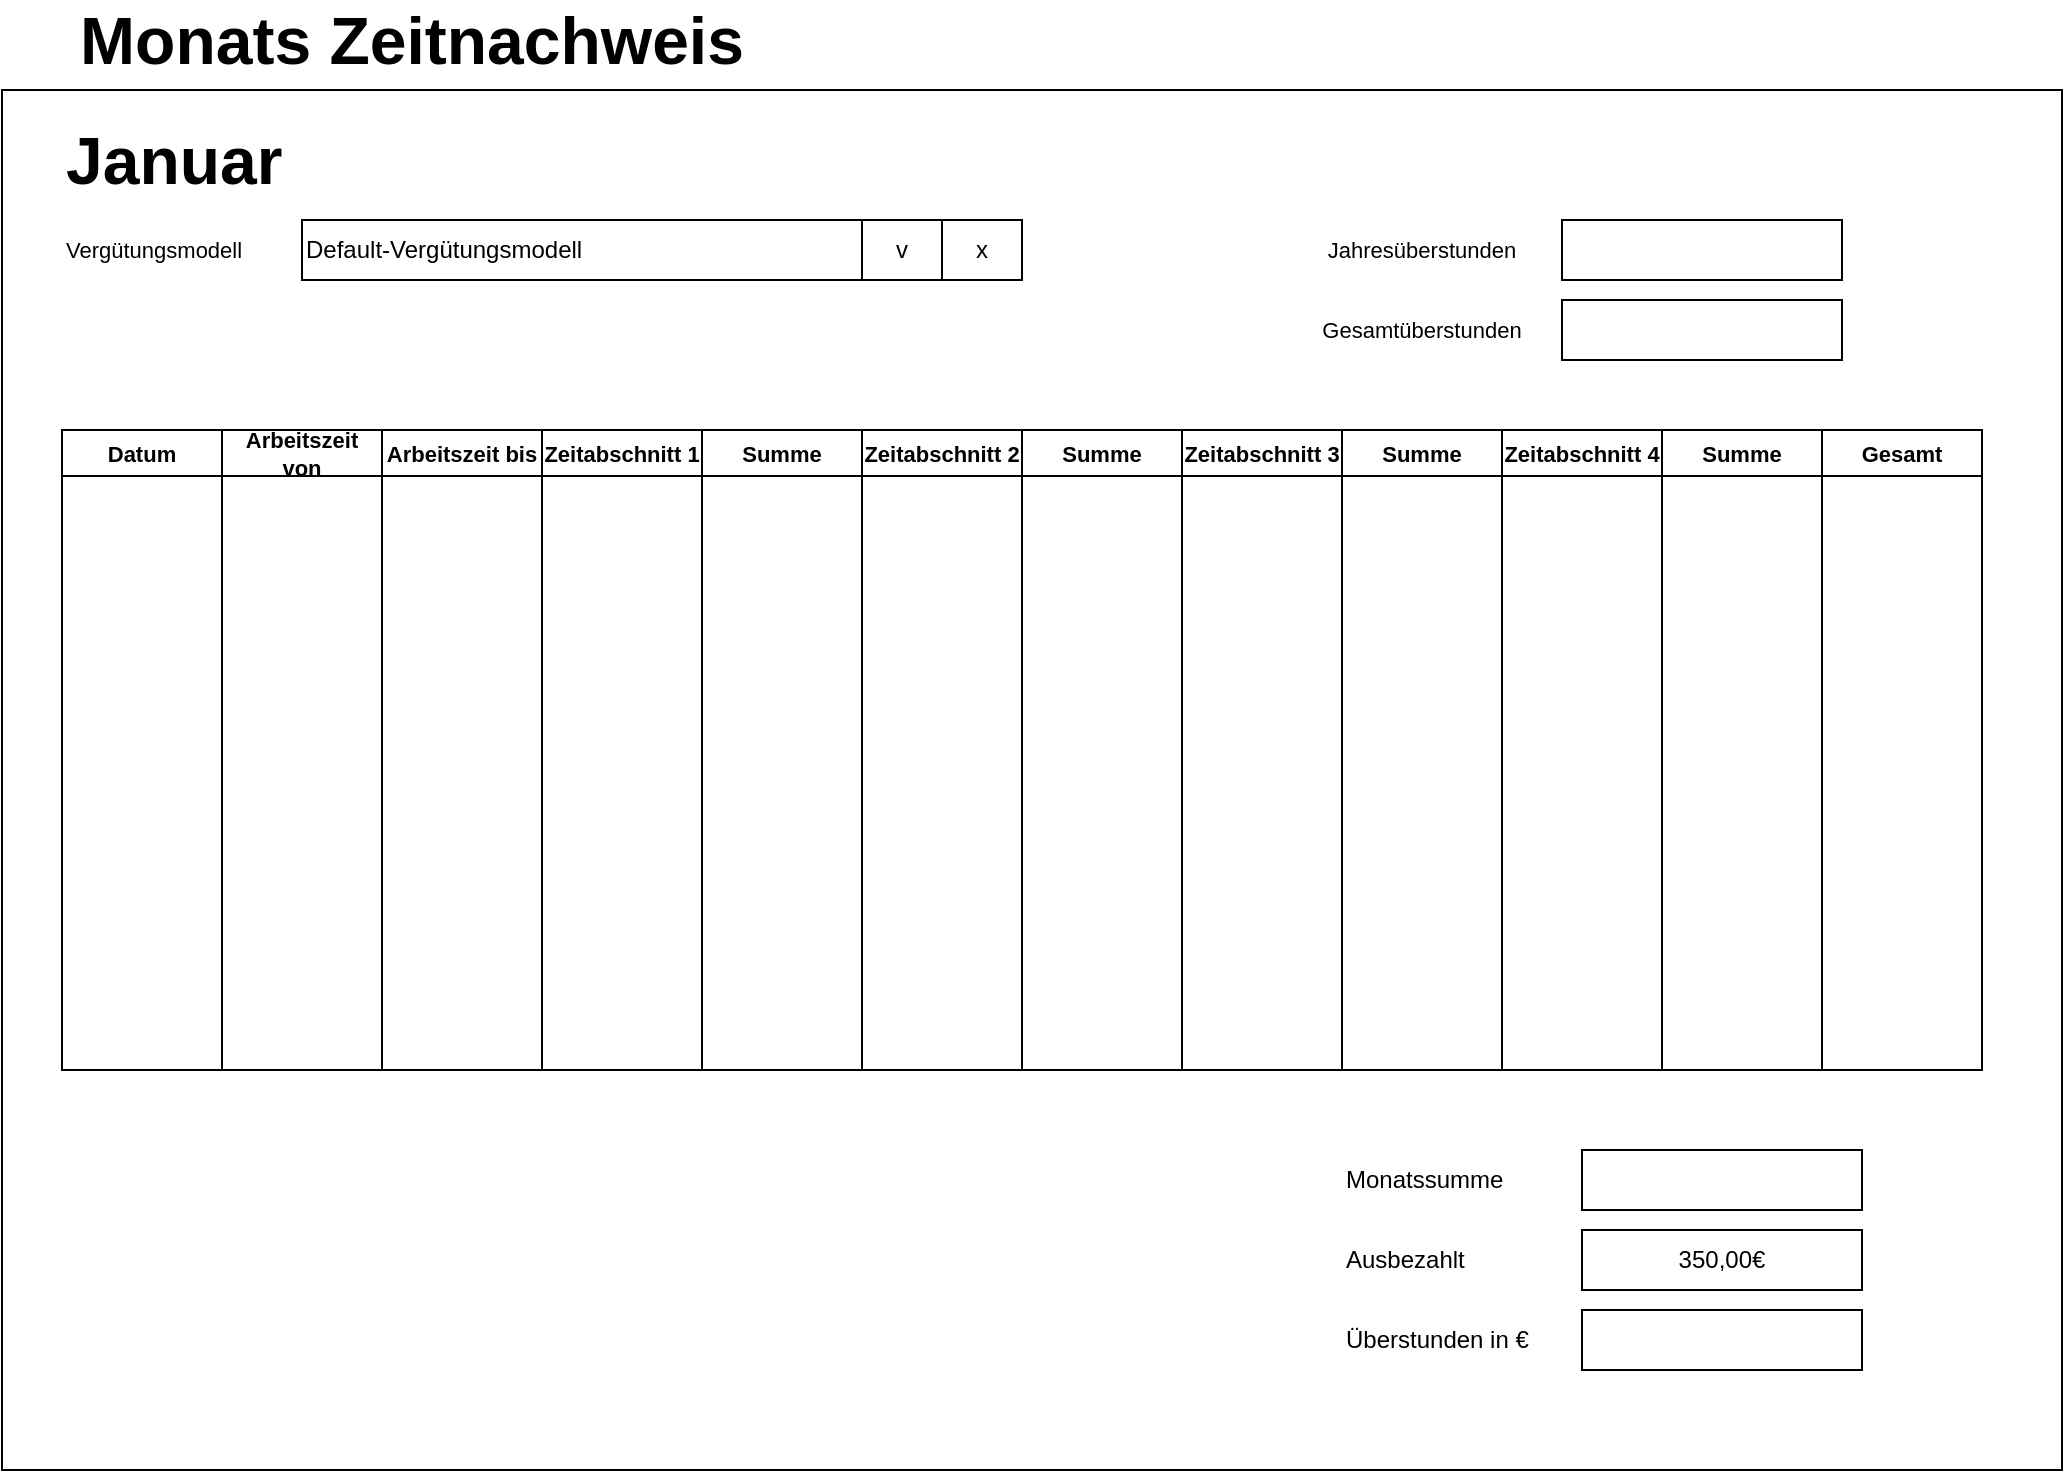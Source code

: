 <mxfile version="20.7.4" type="device"><diagram id="N0JMiO5rjpHBxVgC8oDH" name="Seite-1"><mxGraphModel dx="1728" dy="1003" grid="1" gridSize="10" guides="1" tooltips="1" connect="1" arrows="1" fold="1" page="1" pageScale="1" pageWidth="1169" pageHeight="827" math="0" shadow="0"><root><mxCell id="0"/><mxCell id="1" parent="0"/><mxCell id="ov_m2KRlbq2gAM2RtZst-37" value="" style="rounded=0;whiteSpace=wrap;html=1;" vertex="1" parent="1"><mxGeometry x="50" y="70" width="1030" height="690" as="geometry"/></mxCell><mxCell id="ov_m2KRlbq2gAM2RtZst-1" value="Monats Zeitnachweis" style="text;html=1;strokeColor=none;fillColor=none;align=center;verticalAlign=middle;whiteSpace=wrap;rounded=0;fontStyle=1;fontSize=33;" vertex="1" parent="1"><mxGeometry x="80" y="30" width="350" height="30" as="geometry"/></mxCell><mxCell id="ov_m2KRlbq2gAM2RtZst-4" value="Januar" style="text;html=1;strokeColor=none;fillColor=none;align=left;verticalAlign=middle;whiteSpace=wrap;rounded=0;fontStyle=1;fontSize=33;" vertex="1" parent="1"><mxGeometry x="80" y="90" width="150" height="30" as="geometry"/></mxCell><mxCell id="ov_m2KRlbq2gAM2RtZst-10" value="Datum" style="swimlane;whiteSpace=wrap;html=1;fontSize=11;" vertex="1" parent="1"><mxGeometry x="80" y="240" width="80" height="320" as="geometry"><mxRectangle x="80" y="240" width="70" height="30" as="alternateBounds"/></mxGeometry></mxCell><mxCell id="ov_m2KRlbq2gAM2RtZst-11" value="Zeitabschnitt 1" style="swimlane;whiteSpace=wrap;html=1;fontSize=11;" vertex="1" parent="1"><mxGeometry x="320" y="240" width="80" height="320" as="geometry"/></mxCell><mxCell id="ov_m2KRlbq2gAM2RtZst-13" value="Summe" style="swimlane;whiteSpace=wrap;html=1;fontSize=11;" vertex="1" parent="1"><mxGeometry x="880" y="240" width="80" height="320" as="geometry"/></mxCell><mxCell id="ov_m2KRlbq2gAM2RtZst-14" value="Zeitabschnitt 3" style="swimlane;whiteSpace=wrap;html=1;fontSize=11;" vertex="1" parent="1"><mxGeometry x="640" y="240" width="80" height="320" as="geometry"/></mxCell><mxCell id="ov_m2KRlbq2gAM2RtZst-15" value="Arbeitszeit von" style="swimlane;whiteSpace=wrap;html=1;fontSize=11;" vertex="1" parent="1"><mxGeometry x="160" y="240" width="80" height="320" as="geometry"/></mxCell><mxCell id="ov_m2KRlbq2gAM2RtZst-17" value="Summe" style="swimlane;whiteSpace=wrap;html=1;fontSize=11;" vertex="1" parent="1"><mxGeometry x="720" y="240" width="80" height="320" as="geometry"/></mxCell><mxCell id="ov_m2KRlbq2gAM2RtZst-21" value="Summe" style="swimlane;whiteSpace=wrap;html=1;fontSize=11;" vertex="1" parent="1"><mxGeometry x="400" y="240" width="80" height="320" as="geometry"/></mxCell><mxCell id="ov_m2KRlbq2gAM2RtZst-22" value="Zeitabschnitt 2" style="swimlane;whiteSpace=wrap;html=1;fontSize=11;" vertex="1" parent="1"><mxGeometry x="480" y="240" width="80" height="320" as="geometry"/></mxCell><mxCell id="ov_m2KRlbq2gAM2RtZst-23" value="Summe" style="swimlane;whiteSpace=wrap;html=1;startSize=23;fontSize=11;" vertex="1" parent="1"><mxGeometry x="560" y="240" width="80" height="320" as="geometry"/></mxCell><mxCell id="ov_m2KRlbq2gAM2RtZst-24" value="Zeitabschnitt 4" style="swimlane;whiteSpace=wrap;html=1;fontSize=11;" vertex="1" parent="1"><mxGeometry x="800" y="240" width="80" height="320" as="geometry"/></mxCell><mxCell id="ov_m2KRlbq2gAM2RtZst-25" value="Gesamt" style="swimlane;whiteSpace=wrap;html=1;fontSize=11;" vertex="1" parent="1"><mxGeometry x="960" y="240" width="80" height="320" as="geometry"/></mxCell><mxCell id="ov_m2KRlbq2gAM2RtZst-27" value="Monatssumme" style="text;html=1;strokeColor=none;fillColor=none;align=left;verticalAlign=middle;whiteSpace=wrap;rounded=0;" vertex="1" parent="1"><mxGeometry x="720" y="600" width="80" height="30" as="geometry"/></mxCell><mxCell id="ov_m2KRlbq2gAM2RtZst-29" value="350,00€" style="rounded=0;whiteSpace=wrap;html=1;" vertex="1" parent="1"><mxGeometry x="840" y="640" width="140" height="30" as="geometry"/></mxCell><mxCell id="ov_m2KRlbq2gAM2RtZst-31" value="Ausbezahlt" style="text;html=1;strokeColor=none;fillColor=none;align=left;verticalAlign=middle;whiteSpace=wrap;rounded=0;" vertex="1" parent="1"><mxGeometry x="720" y="640" width="80" height="30" as="geometry"/></mxCell><mxCell id="ov_m2KRlbq2gAM2RtZst-33" value="" style="rounded=0;whiteSpace=wrap;html=1;" vertex="1" parent="1"><mxGeometry x="840" y="680" width="140" height="30" as="geometry"/></mxCell><mxCell id="ov_m2KRlbq2gAM2RtZst-34" value="Überstunden in €" style="text;html=1;strokeColor=none;fillColor=none;align=left;verticalAlign=middle;whiteSpace=wrap;rounded=0;" vertex="1" parent="1"><mxGeometry x="720" y="680" width="100" height="30" as="geometry"/></mxCell><mxCell id="ov_m2KRlbq2gAM2RtZst-36" value="" style="rounded=0;whiteSpace=wrap;html=1;" vertex="1" parent="1"><mxGeometry x="840" y="600" width="140" height="30" as="geometry"/></mxCell><mxCell id="ov_m2KRlbq2gAM2RtZst-38" value="Arbeitszeit bis" style="swimlane;whiteSpace=wrap;html=1;fontSize=11;" vertex="1" parent="1"><mxGeometry x="240" y="240" width="80" height="320" as="geometry"/></mxCell><mxCell id="ov_m2KRlbq2gAM2RtZst-43" value="" style="group" vertex="1" connectable="0" parent="1"><mxGeometry x="200" y="135" width="360" height="30" as="geometry"/></mxCell><mxCell id="ov_m2KRlbq2gAM2RtZst-5" value="Default-Vergütungsmodell" style="rounded=0;whiteSpace=wrap;html=1;align=left;" vertex="1" parent="ov_m2KRlbq2gAM2RtZst-43"><mxGeometry width="360" height="30" as="geometry"/></mxCell><mxCell id="ov_m2KRlbq2gAM2RtZst-6" value="x" style="whiteSpace=wrap;html=1;rounded=0;" vertex="1" parent="ov_m2KRlbq2gAM2RtZst-43"><mxGeometry x="320" width="40" height="30" as="geometry"/></mxCell><mxCell id="ov_m2KRlbq2gAM2RtZst-8" value="v" style="whiteSpace=wrap;html=1;rounded=0;" vertex="1" parent="ov_m2KRlbq2gAM2RtZst-43"><mxGeometry x="280" width="40" height="30" as="geometry"/></mxCell><mxCell id="ov_m2KRlbq2gAM2RtZst-44" value="Vergütungsmodell" style="text;html=1;strokeColor=none;fillColor=none;align=left;verticalAlign=middle;whiteSpace=wrap;rounded=0;fontSize=11;" vertex="1" parent="1"><mxGeometry x="80" y="135" width="100" height="30" as="geometry"/></mxCell><mxCell id="ov_m2KRlbq2gAM2RtZst-45" value="Jahresüberstunden" style="text;html=1;strokeColor=none;fillColor=none;align=center;verticalAlign=middle;whiteSpace=wrap;rounded=0;fontSize=11;" vertex="1" parent="1"><mxGeometry x="700" y="135" width="120" height="30" as="geometry"/></mxCell><mxCell id="ov_m2KRlbq2gAM2RtZst-46" value="" style="rounded=0;whiteSpace=wrap;html=1;" vertex="1" parent="1"><mxGeometry x="830" y="135" width="140" height="30" as="geometry"/></mxCell><mxCell id="ov_m2KRlbq2gAM2RtZst-47" value="Gesamtüberstunden" style="text;html=1;strokeColor=none;fillColor=none;align=center;verticalAlign=middle;whiteSpace=wrap;rounded=0;fontSize=11;" vertex="1" parent="1"><mxGeometry x="700" y="175" width="120" height="30" as="geometry"/></mxCell><mxCell id="ov_m2KRlbq2gAM2RtZst-48" value="" style="rounded=0;whiteSpace=wrap;html=1;" vertex="1" parent="1"><mxGeometry x="830" y="175" width="140" height="30" as="geometry"/></mxCell></root></mxGraphModel></diagram></mxfile>